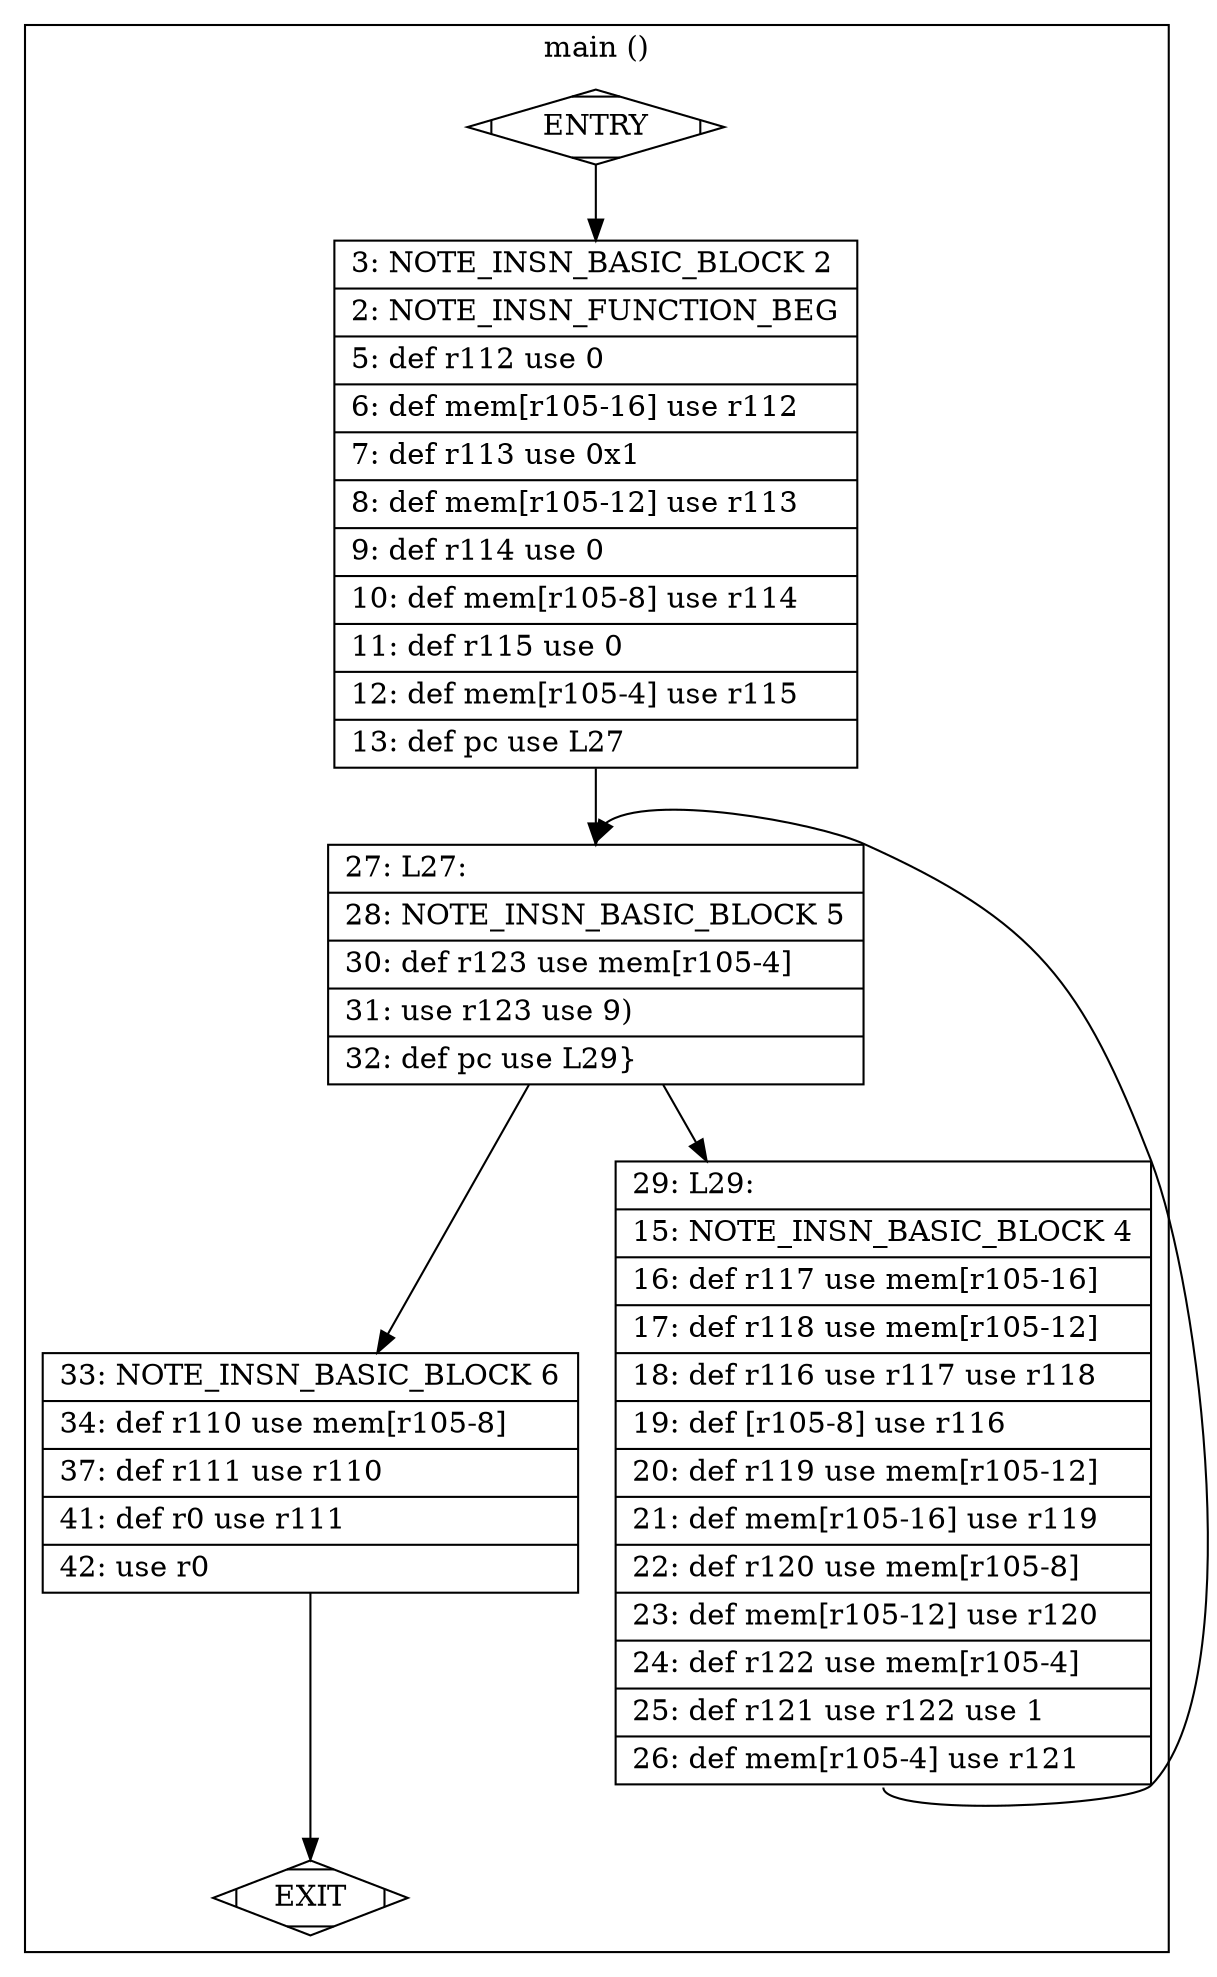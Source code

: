digraph "fib" {
overlap=false;
subgraph "cluster_main" {
	label="main ()";
	bb_0 [shape=Mdiamond,label="ENTRY"];

	bb_2 [shape=record,label="
{3: NOTE_INSN_BASIC_BLOCK\ 2\l\
|2: NOTE_INSN_FUNCTION_BEG\l\
|5: def r112 use 0\l\
|6: def mem[r105-16] use r112\l\
|7: def r113 use 0x1\l\
|8: def mem[r105-12] use r113\l\
|9: def r114 use 0\l\
|10: def mem[r105-8] use r114\l\
|11: def r115 use 0\l\
|12: def mem[r105-4] use r115\l\
|13: def pc use L27\l\
}"];

	bb_5 [shape=record,label="
{27: L27:\l\
|28: NOTE_INSN_BASIC_BLOCK\ 5\l\
|30: def r123 use mem[r105-4]\l\
|31: use r123 use 9)\l\
|32: def pc use L29\}\l\
}"];

	bb_6 [shape=record,label="
{33: NOTE_INSN_BASIC_BLOCK\ 6\l\
|34: def r110 use mem[r105-8]\l\
|37: def r111 use r110\l\
|41: def r0 use r111\l\
|42: use r0\l\
}"];

	bb_4 [shape=record,label="
{29: L29:\l\
|15: NOTE_INSN_BASIC_BLOCK\ 4\l\
|16: def r117 use mem[r105-16]\l\
|17: def r118 use mem[r105-12]\l\
|18: def r116 use r117 use r118\l\
|19: def [r105-8] use r116\l\
|20: def r119 use mem[r105-12]\l\
|21: def mem[r105-16] use r119\l\
|22: def r120 use mem[r105-8]\l\
|23: def mem[r105-12] use r120\l\
|24: def r122 use mem[r105-4]\l\
|25: def r121 use r122 use 1\l\
|26: def mem[r105-4] use r121\l\
}"];

	bb_1 [shape=Mdiamond,label="EXIT"];

	bb_0 -> bb_2 [constraint=true];
	bb_2 -> bb_5 [constraint=true];
    bb_4:s -> bb_5:n [constraint=false];
	bb_5 -> bb_4 [constraint=true];
	bb_5 -> bb_6 [constraint=true];
	bb_6 -> bb_1 [constraint=true];
}
}
